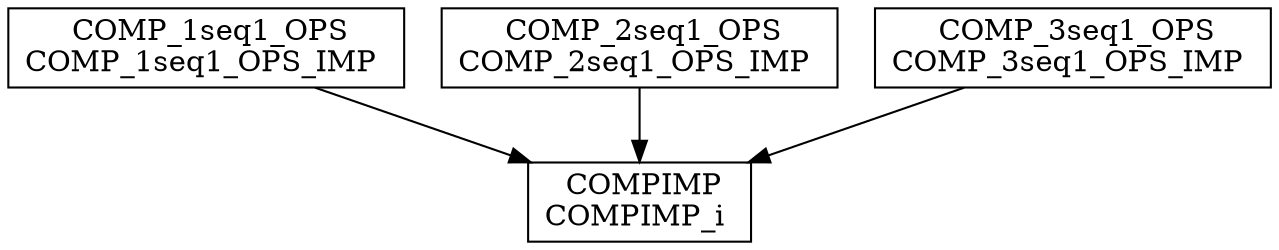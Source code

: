 digraph {
COMPIMP_i [ label=" COMPIMP\nCOMPIMP_i " shape= box ]
COMP_1seq1_OPS_IMP [ label=" COMP_1seq1_OPS\nCOMP_1seq1_OPS_IMP " shape= box ]
COMP_2seq1_OPS_IMP [ label=" COMP_2seq1_OPS\nCOMP_2seq1_OPS_IMP " shape= box ]
COMP_3seq1_OPS_IMP [ label=" COMP_3seq1_OPS\nCOMP_3seq1_OPS_IMP " shape= box ]

"COMP_1seq1_OPS_IMP" -> "COMPIMP_i" []
"COMP_2seq1_OPS_IMP" -> "COMPIMP_i" []
"COMP_3seq1_OPS_IMP" -> "COMPIMP_i" []
}
